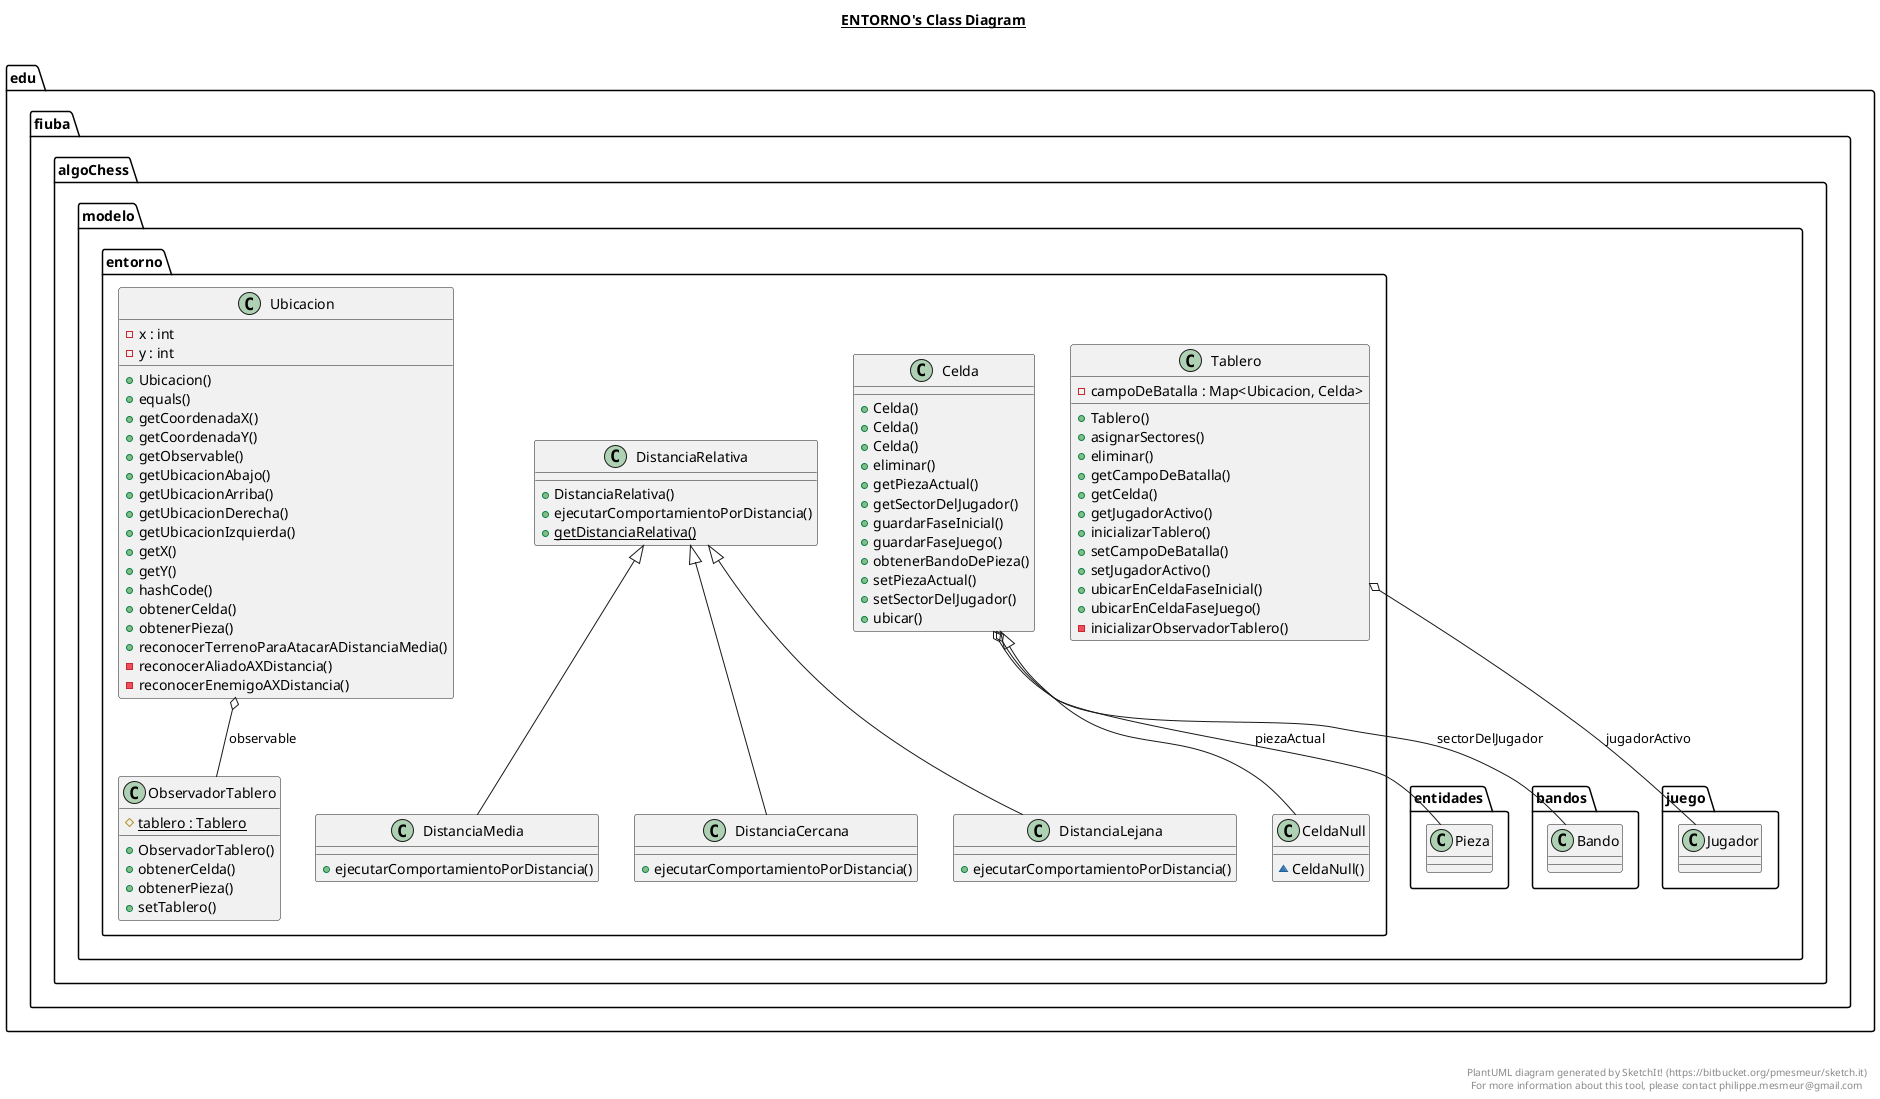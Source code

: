 @startuml

title __ENTORNO's Class Diagram__\n

  namespace edu.fiuba.algoChess {
    namespace modelo.entorno {
      class edu.fiuba.algoChess.modelo.entorno.Celda {
          + Celda()
          + Celda()
          + Celda()
          + eliminar()
          + getPiezaActual()
          + getSectorDelJugador()
          + guardarFaseInicial()
          + guardarFaseJuego()
          + obtenerBandoDePieza()
          + setPiezaActual()
          + setSectorDelJugador()
          + ubicar()
      }
    }
  }
  

  namespace edu.fiuba.algoChess {
    namespace modelo.entorno {
      class edu.fiuba.algoChess.modelo.entorno.CeldaNull {
          ~ CeldaNull()
      }
    }
  }
  

  namespace edu.fiuba.algoChess {
    namespace modelo.entorno {
      class edu.fiuba.algoChess.modelo.entorno.DistanciaCercana {
          + ejecutarComportamientoPorDistancia()
      }
    }
  }
  

  namespace edu.fiuba.algoChess {
    namespace modelo.entorno {
      class edu.fiuba.algoChess.modelo.entorno.DistanciaLejana {
          + ejecutarComportamientoPorDistancia()
      }
    }
  }
  

  namespace edu.fiuba.algoChess {
    namespace modelo.entorno {
      class edu.fiuba.algoChess.modelo.entorno.DistanciaMedia {
          + ejecutarComportamientoPorDistancia()
      }
    }
  }
  

  namespace edu.fiuba.algoChess {
    namespace modelo.entorno {
      class edu.fiuba.algoChess.modelo.entorno.DistanciaRelativa {
          + DistanciaRelativa()
          + ejecutarComportamientoPorDistancia()
          {static} + getDistanciaRelativa()
      }
    }
  }
  

  namespace edu.fiuba.algoChess {
    namespace modelo.entorno {
      class edu.fiuba.algoChess.modelo.entorno.ObservadorTablero {
          {static} # tablero : Tablero
          + ObservadorTablero()
          + obtenerCelda()
          + obtenerPieza()
          + setTablero()
      }
    }
  }
  

  namespace edu.fiuba.algoChess {
    namespace modelo.entorno {
      class edu.fiuba.algoChess.modelo.entorno.Tablero {
          - campoDeBatalla : Map<Ubicacion, Celda>
          + Tablero()
          + asignarSectores()
          + eliminar()
          + getCampoDeBatalla()
          + getCelda()
          + getJugadorActivo()
          + inicializarTablero()
          + setCampoDeBatalla()
          + setJugadorActivo()
          + ubicarEnCeldaFaseInicial()
          + ubicarEnCeldaFaseJuego()
          - inicializarObservadorTablero()
      }
    }
  }
  

  namespace edu.fiuba.algoChess {
    namespace modelo.entorno {
      class edu.fiuba.algoChess.modelo.entorno.Ubicacion {
          - x : int
          - y : int
          + Ubicacion()
          + equals()
          + getCoordenadaX()
          + getCoordenadaY()
          + getObservable()
          + getUbicacionAbajo()
          + getUbicacionArriba()
          + getUbicacionDerecha()
          + getUbicacionIzquierda()
          + getX()
          + getY()
          + hashCode()
          + obtenerCelda()
          + obtenerPieza()
          + reconocerTerrenoParaAtacarADistanciaMedia()
          - reconocerAliadoAXDistancia()
          - reconocerEnemigoAXDistancia()
      }
    }
  }
  

  edu.fiuba.algoChess.modelo.entorno.Celda o-- edu.fiuba.algoChess.modelo.entidades.Pieza : piezaActual
  edu.fiuba.algoChess.modelo.entorno.Celda o-- edu.fiuba.algoChess.modelo.bandos.Bando : sectorDelJugador
  edu.fiuba.algoChess.modelo.entorno.CeldaNull -up-|> edu.fiuba.algoChess.modelo.entorno.Celda
  edu.fiuba.algoChess.modelo.entorno.DistanciaCercana -up-|> edu.fiuba.algoChess.modelo.entorno.DistanciaRelativa
  edu.fiuba.algoChess.modelo.entorno.DistanciaLejana -up-|> edu.fiuba.algoChess.modelo.entorno.DistanciaRelativa
  edu.fiuba.algoChess.modelo.entorno.DistanciaMedia -up-|> edu.fiuba.algoChess.modelo.entorno.DistanciaRelativa
  edu.fiuba.algoChess.modelo.entorno.Tablero o-- edu.fiuba.algoChess.modelo.juego.Jugador : jugadorActivo
  edu.fiuba.algoChess.modelo.entorno.Ubicacion o-- edu.fiuba.algoChess.modelo.entorno.ObservadorTablero : observable


right footer


PlantUML diagram generated by SketchIt! (https://bitbucket.org/pmesmeur/sketch.it)
For more information about this tool, please contact philippe.mesmeur@gmail.com
endfooter

@enduml
